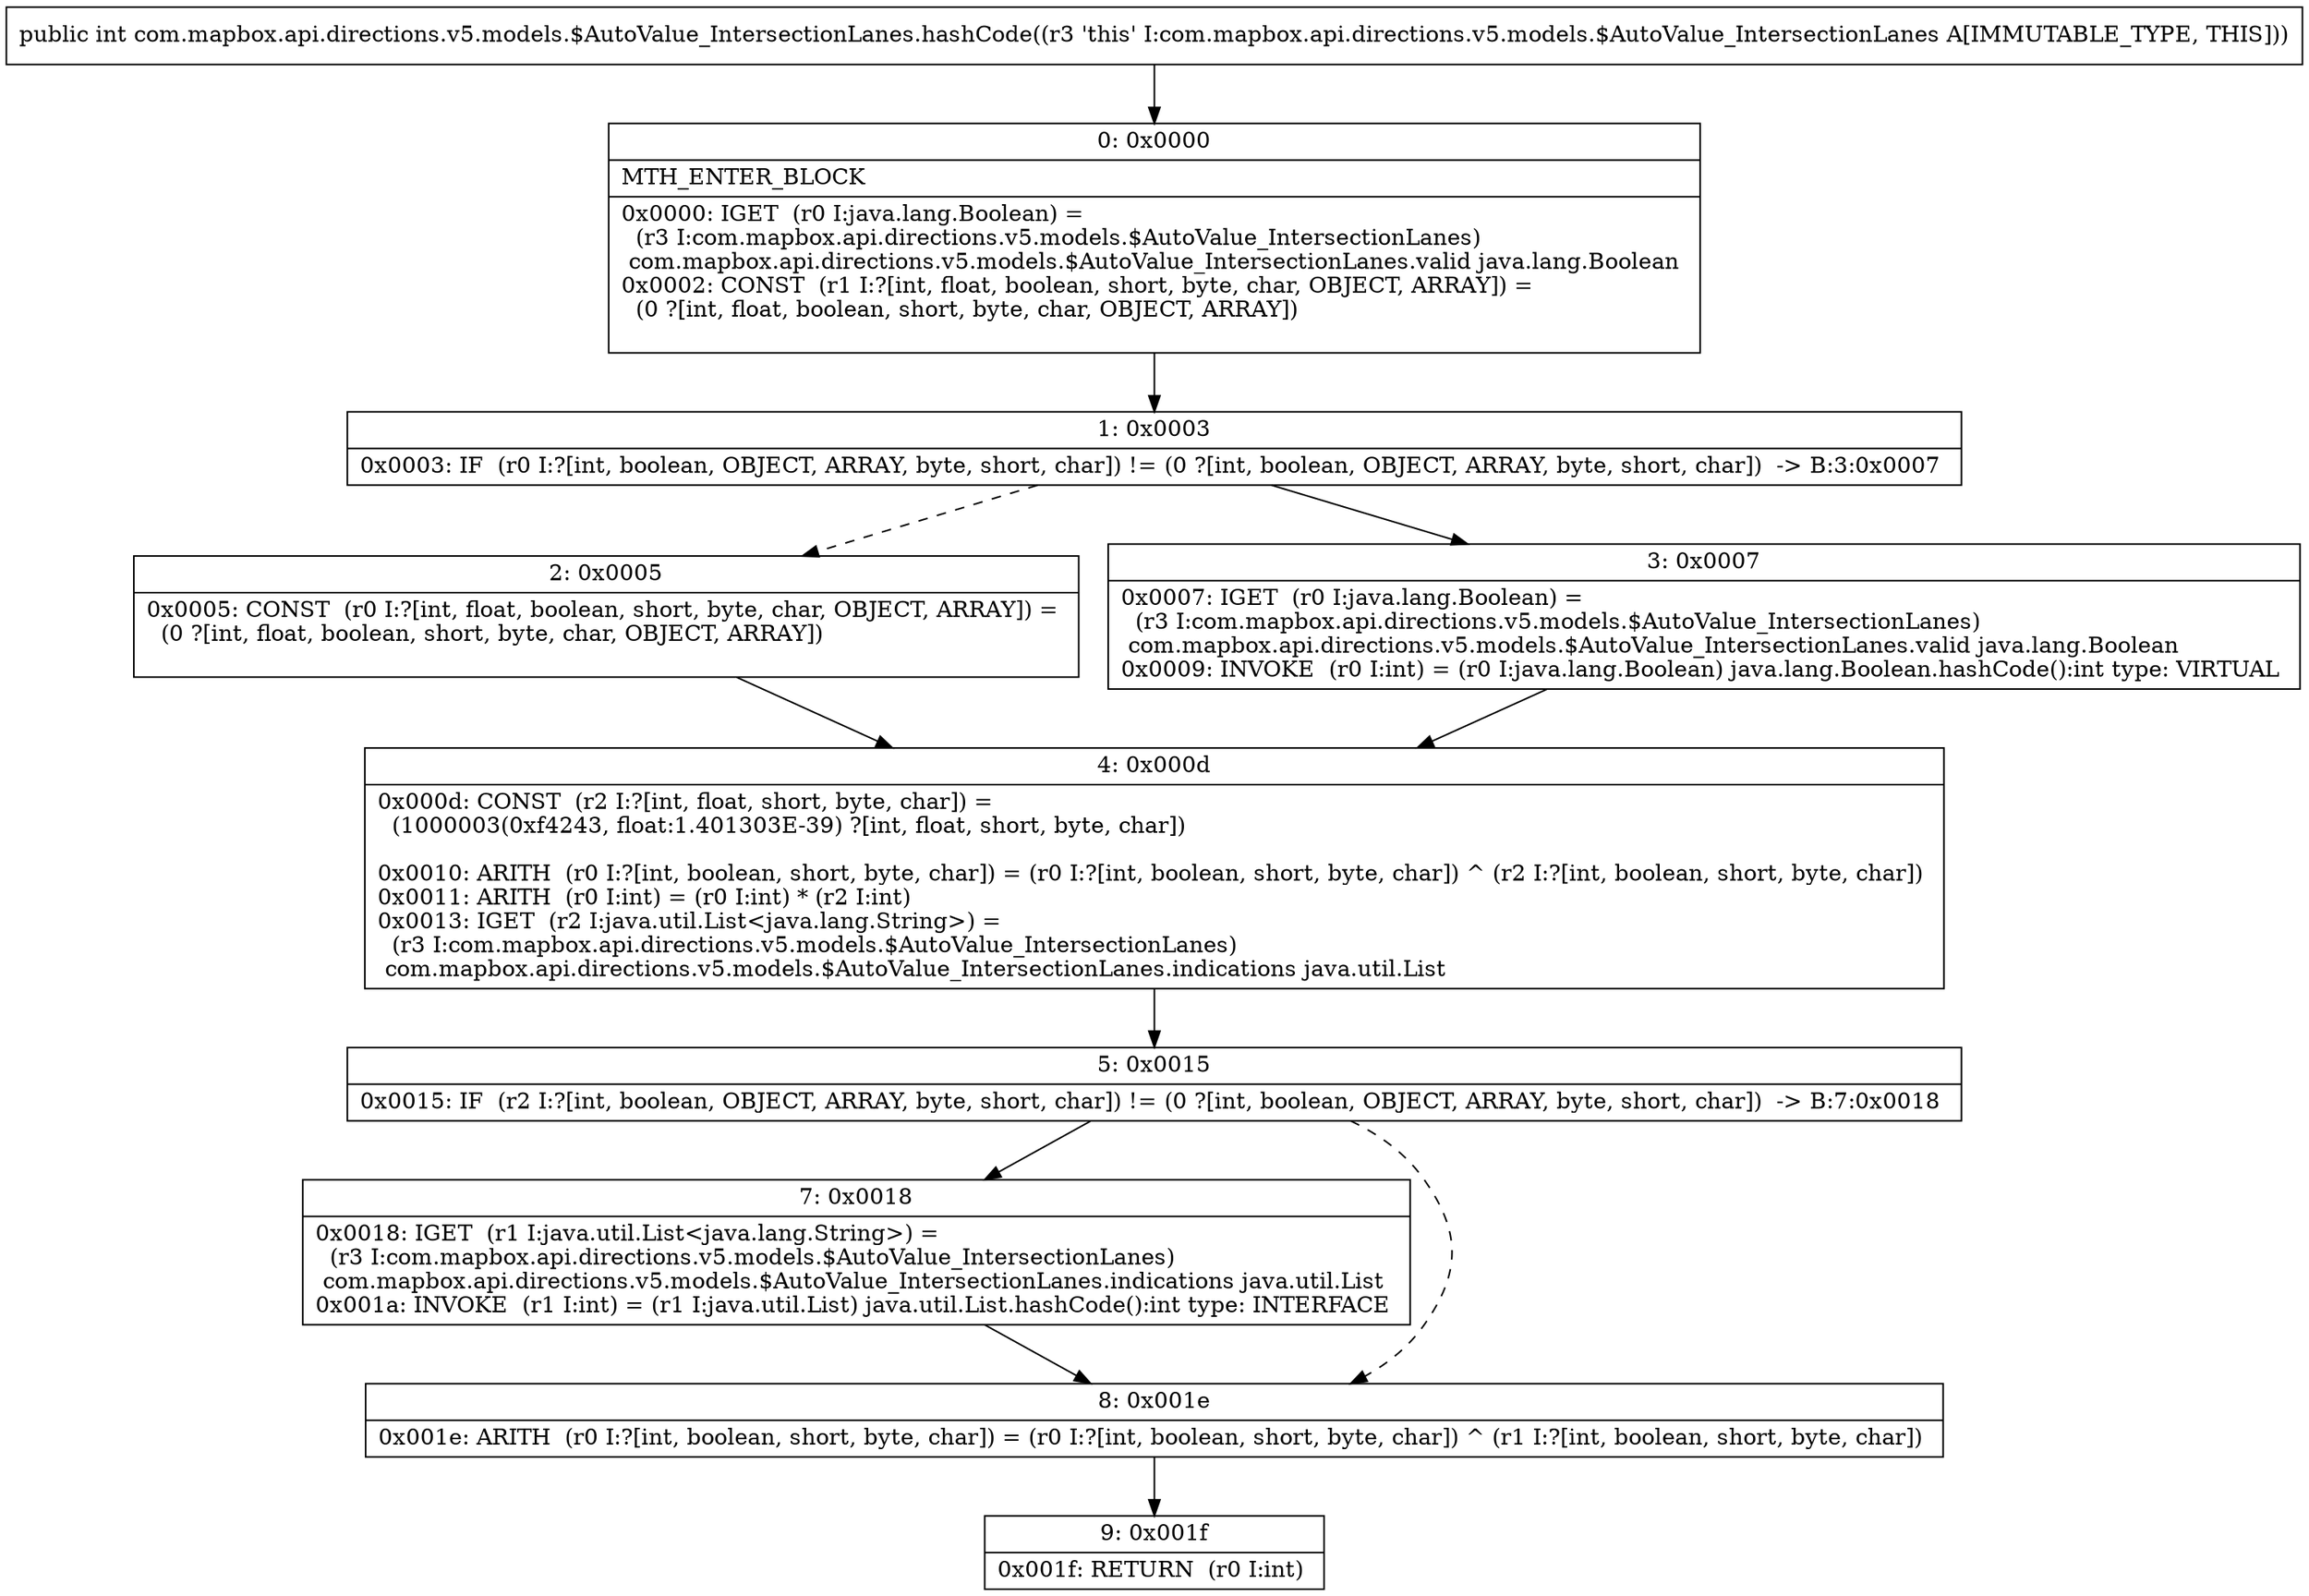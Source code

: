 digraph "CFG forcom.mapbox.api.directions.v5.models.$AutoValue_IntersectionLanes.hashCode()I" {
Node_0 [shape=record,label="{0\:\ 0x0000|MTH_ENTER_BLOCK\l|0x0000: IGET  (r0 I:java.lang.Boolean) = \l  (r3 I:com.mapbox.api.directions.v5.models.$AutoValue_IntersectionLanes)\l com.mapbox.api.directions.v5.models.$AutoValue_IntersectionLanes.valid java.lang.Boolean \l0x0002: CONST  (r1 I:?[int, float, boolean, short, byte, char, OBJECT, ARRAY]) = \l  (0 ?[int, float, boolean, short, byte, char, OBJECT, ARRAY])\l \l}"];
Node_1 [shape=record,label="{1\:\ 0x0003|0x0003: IF  (r0 I:?[int, boolean, OBJECT, ARRAY, byte, short, char]) != (0 ?[int, boolean, OBJECT, ARRAY, byte, short, char])  \-\> B:3:0x0007 \l}"];
Node_2 [shape=record,label="{2\:\ 0x0005|0x0005: CONST  (r0 I:?[int, float, boolean, short, byte, char, OBJECT, ARRAY]) = \l  (0 ?[int, float, boolean, short, byte, char, OBJECT, ARRAY])\l \l}"];
Node_3 [shape=record,label="{3\:\ 0x0007|0x0007: IGET  (r0 I:java.lang.Boolean) = \l  (r3 I:com.mapbox.api.directions.v5.models.$AutoValue_IntersectionLanes)\l com.mapbox.api.directions.v5.models.$AutoValue_IntersectionLanes.valid java.lang.Boolean \l0x0009: INVOKE  (r0 I:int) = (r0 I:java.lang.Boolean) java.lang.Boolean.hashCode():int type: VIRTUAL \l}"];
Node_4 [shape=record,label="{4\:\ 0x000d|0x000d: CONST  (r2 I:?[int, float, short, byte, char]) = \l  (1000003(0xf4243, float:1.401303E\-39) ?[int, float, short, byte, char])\l \l0x0010: ARITH  (r0 I:?[int, boolean, short, byte, char]) = (r0 I:?[int, boolean, short, byte, char]) ^ (r2 I:?[int, boolean, short, byte, char]) \l0x0011: ARITH  (r0 I:int) = (r0 I:int) * (r2 I:int) \l0x0013: IGET  (r2 I:java.util.List\<java.lang.String\>) = \l  (r3 I:com.mapbox.api.directions.v5.models.$AutoValue_IntersectionLanes)\l com.mapbox.api.directions.v5.models.$AutoValue_IntersectionLanes.indications java.util.List \l}"];
Node_5 [shape=record,label="{5\:\ 0x0015|0x0015: IF  (r2 I:?[int, boolean, OBJECT, ARRAY, byte, short, char]) != (0 ?[int, boolean, OBJECT, ARRAY, byte, short, char])  \-\> B:7:0x0018 \l}"];
Node_7 [shape=record,label="{7\:\ 0x0018|0x0018: IGET  (r1 I:java.util.List\<java.lang.String\>) = \l  (r3 I:com.mapbox.api.directions.v5.models.$AutoValue_IntersectionLanes)\l com.mapbox.api.directions.v5.models.$AutoValue_IntersectionLanes.indications java.util.List \l0x001a: INVOKE  (r1 I:int) = (r1 I:java.util.List) java.util.List.hashCode():int type: INTERFACE \l}"];
Node_8 [shape=record,label="{8\:\ 0x001e|0x001e: ARITH  (r0 I:?[int, boolean, short, byte, char]) = (r0 I:?[int, boolean, short, byte, char]) ^ (r1 I:?[int, boolean, short, byte, char]) \l}"];
Node_9 [shape=record,label="{9\:\ 0x001f|0x001f: RETURN  (r0 I:int) \l}"];
MethodNode[shape=record,label="{public int com.mapbox.api.directions.v5.models.$AutoValue_IntersectionLanes.hashCode((r3 'this' I:com.mapbox.api.directions.v5.models.$AutoValue_IntersectionLanes A[IMMUTABLE_TYPE, THIS])) }"];
MethodNode -> Node_0;
Node_0 -> Node_1;
Node_1 -> Node_2[style=dashed];
Node_1 -> Node_3;
Node_2 -> Node_4;
Node_3 -> Node_4;
Node_4 -> Node_5;
Node_5 -> Node_7;
Node_5 -> Node_8[style=dashed];
Node_7 -> Node_8;
Node_8 -> Node_9;
}

